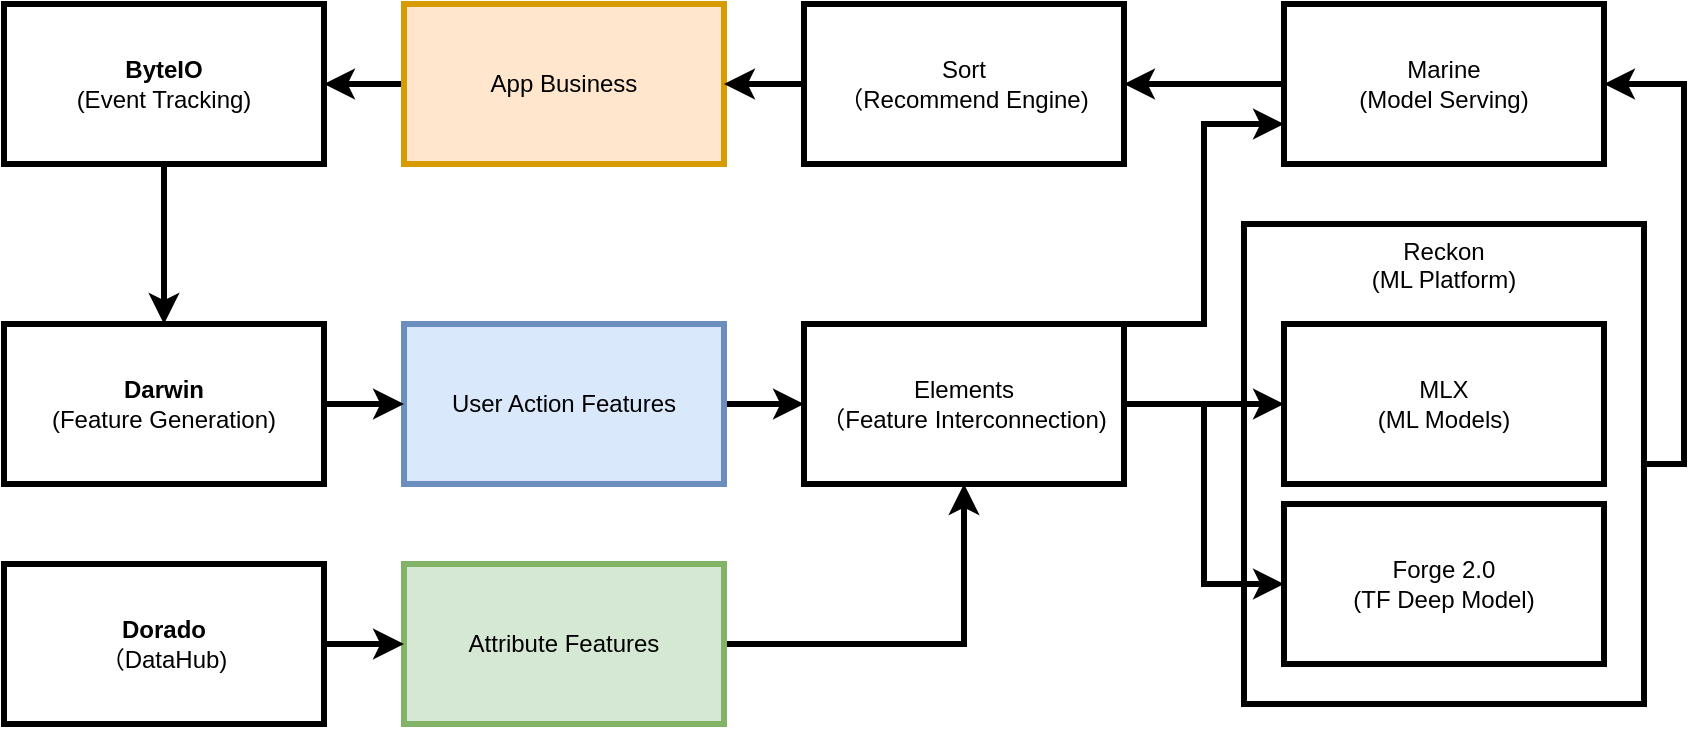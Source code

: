 <mxfile version="20.7.4" type="github">
  <diagram id="BtEQAv7aX4FZJnj8dR4N" name="Page-1">
    <mxGraphModel dx="2131" dy="1893" grid="1" gridSize="10" guides="1" tooltips="1" connect="1" arrows="1" fold="1" page="1" pageScale="1" pageWidth="827" pageHeight="1169" math="0" shadow="0">
      <root>
        <mxCell id="0" />
        <mxCell id="1" parent="0" />
        <mxCell id="Q7ln9e9xXu2RUql3f0e3-25" value="" style="group" vertex="1" connectable="0" parent="1">
          <mxGeometry x="420" y="30" width="200" height="240" as="geometry" />
        </mxCell>
        <mxCell id="Q7ln9e9xXu2RUql3f0e3-20" value="Reckon&lt;br&gt;(ML Platform)" style="rounded=0;whiteSpace=wrap;html=1;strokeWidth=3;verticalAlign=top;fontColor=default;fillColor=default;" vertex="1" parent="Q7ln9e9xXu2RUql3f0e3-25">
          <mxGeometry width="200" height="240" as="geometry" />
        </mxCell>
        <mxCell id="Q7ln9e9xXu2RUql3f0e3-22" value="MLX&lt;br&gt;(ML Models)" style="rounded=0;whiteSpace=wrap;html=1;strokeWidth=3;" vertex="1" parent="Q7ln9e9xXu2RUql3f0e3-25">
          <mxGeometry x="20" y="50" width="160" height="80" as="geometry" />
        </mxCell>
        <mxCell id="Q7ln9e9xXu2RUql3f0e3-23" value="Forge 2.0&lt;br&gt;(TF Deep Model)" style="rounded=0;whiteSpace=wrap;html=1;strokeWidth=3;" vertex="1" parent="Q7ln9e9xXu2RUql3f0e3-25">
          <mxGeometry x="20" y="140" width="160" height="80" as="geometry" />
        </mxCell>
        <mxCell id="Q7ln9e9xXu2RUql3f0e3-15" style="edgeStyle=orthogonalEdgeStyle;rounded=0;orthogonalLoop=1;jettySize=auto;html=1;exitX=1;exitY=0.5;exitDx=0;exitDy=0;entryX=0;entryY=0.5;entryDx=0;entryDy=0;strokeWidth=3;" edge="1" parent="1" source="Q7ln9e9xXu2RUql3f0e3-1" target="Q7ln9e9xXu2RUql3f0e3-9">
          <mxGeometry relative="1" as="geometry" />
        </mxCell>
        <mxCell id="Q7ln9e9xXu2RUql3f0e3-1" value="User Action Features" style="rounded=0;whiteSpace=wrap;html=1;strokeWidth=3;fillColor=#dae8fc;strokeColor=#6c8ebf;" vertex="1" parent="1">
          <mxGeometry y="80" width="160" height="80" as="geometry" />
        </mxCell>
        <mxCell id="Q7ln9e9xXu2RUql3f0e3-19" style="edgeStyle=orthogonalEdgeStyle;rounded=0;orthogonalLoop=1;jettySize=auto;html=1;exitX=1;exitY=0.5;exitDx=0;exitDy=0;strokeWidth=3;" edge="1" parent="1" source="Q7ln9e9xXu2RUql3f0e3-3" target="Q7ln9e9xXu2RUql3f0e3-9">
          <mxGeometry relative="1" as="geometry" />
        </mxCell>
        <mxCell id="Q7ln9e9xXu2RUql3f0e3-3" value="Attribute Features" style="rounded=0;whiteSpace=wrap;html=1;strokeWidth=3;fillColor=#d5e8d4;strokeColor=#82b366;" vertex="1" parent="1">
          <mxGeometry y="200" width="160" height="80" as="geometry" />
        </mxCell>
        <mxCell id="Q7ln9e9xXu2RUql3f0e3-14" style="edgeStyle=orthogonalEdgeStyle;rounded=0;orthogonalLoop=1;jettySize=auto;html=1;exitX=1;exitY=0.5;exitDx=0;exitDy=0;entryX=0;entryY=0.5;entryDx=0;entryDy=0;strokeWidth=3;" edge="1" parent="1" source="Q7ln9e9xXu2RUql3f0e3-5" target="Q7ln9e9xXu2RUql3f0e3-1">
          <mxGeometry relative="1" as="geometry" />
        </mxCell>
        <mxCell id="Q7ln9e9xXu2RUql3f0e3-5" value="&lt;b&gt;Darwin&lt;br&gt;&lt;/b&gt;(Feature Generation)" style="rounded=0;whiteSpace=wrap;html=1;strokeWidth=3;" vertex="1" parent="1">
          <mxGeometry x="-200" y="80" width="160" height="80" as="geometry" />
        </mxCell>
        <mxCell id="Q7ln9e9xXu2RUql3f0e3-8" style="edgeStyle=orthogonalEdgeStyle;rounded=0;orthogonalLoop=1;jettySize=auto;html=1;exitX=0.5;exitY=1;exitDx=0;exitDy=0;entryX=0.5;entryY=0;entryDx=0;entryDy=0;strokeWidth=3;" edge="1" parent="1" source="Q7ln9e9xXu2RUql3f0e3-7" target="Q7ln9e9xXu2RUql3f0e3-5">
          <mxGeometry relative="1" as="geometry" />
        </mxCell>
        <mxCell id="Q7ln9e9xXu2RUql3f0e3-7" value="&lt;b&gt;ByteIO&lt;/b&gt;&lt;br&gt;(Event Tracking)" style="rounded=0;whiteSpace=wrap;html=1;strokeWidth=3;" vertex="1" parent="1">
          <mxGeometry x="-200" y="-80" width="160" height="80" as="geometry" />
        </mxCell>
        <mxCell id="Q7ln9e9xXu2RUql3f0e3-26" style="edgeStyle=orthogonalEdgeStyle;rounded=0;orthogonalLoop=1;jettySize=auto;html=1;exitX=1;exitY=0.5;exitDx=0;exitDy=0;strokeWidth=3;fontColor=default;" edge="1" parent="1" source="Q7ln9e9xXu2RUql3f0e3-9" target="Q7ln9e9xXu2RUql3f0e3-22">
          <mxGeometry relative="1" as="geometry" />
        </mxCell>
        <mxCell id="Q7ln9e9xXu2RUql3f0e3-37" style="edgeStyle=orthogonalEdgeStyle;rounded=0;orthogonalLoop=1;jettySize=auto;html=1;exitX=0.5;exitY=0;exitDx=0;exitDy=0;entryX=0;entryY=0.75;entryDx=0;entryDy=0;strokeWidth=3;fontColor=default;" edge="1" parent="1" source="Q7ln9e9xXu2RUql3f0e3-9" target="Q7ln9e9xXu2RUql3f0e3-27">
          <mxGeometry relative="1" as="geometry">
            <Array as="points">
              <mxPoint x="400" y="80" />
              <mxPoint x="400" y="-20" />
            </Array>
          </mxGeometry>
        </mxCell>
        <mxCell id="Q7ln9e9xXu2RUql3f0e3-9" value="Elements&lt;br&gt;（Feature Interconnection)" style="rounded=0;whiteSpace=wrap;html=1;strokeWidth=3;" vertex="1" parent="1">
          <mxGeometry x="200" y="80" width="160" height="80" as="geometry" />
        </mxCell>
        <mxCell id="Q7ln9e9xXu2RUql3f0e3-16" style="edgeStyle=orthogonalEdgeStyle;rounded=0;orthogonalLoop=1;jettySize=auto;html=1;exitX=1;exitY=0.5;exitDx=0;exitDy=0;strokeWidth=3;" edge="1" parent="1" source="Q7ln9e9xXu2RUql3f0e3-12" target="Q7ln9e9xXu2RUql3f0e3-3">
          <mxGeometry relative="1" as="geometry" />
        </mxCell>
        <mxCell id="Q7ln9e9xXu2RUql3f0e3-12" value="&lt;b&gt;Dorado&lt;/b&gt;&lt;br&gt;（DataHub)" style="rounded=0;whiteSpace=wrap;html=1;strokeWidth=3;" vertex="1" parent="1">
          <mxGeometry x="-200" y="200" width="160" height="80" as="geometry" />
        </mxCell>
        <mxCell id="Q7ln9e9xXu2RUql3f0e3-24" style="edgeStyle=orthogonalEdgeStyle;rounded=0;orthogonalLoop=1;jettySize=auto;html=1;exitX=1;exitY=0.5;exitDx=0;exitDy=0;entryX=0;entryY=0.5;entryDx=0;entryDy=0;strokeWidth=3;" edge="1" parent="1" source="Q7ln9e9xXu2RUql3f0e3-9" target="Q7ln9e9xXu2RUql3f0e3-23">
          <mxGeometry relative="1" as="geometry" />
        </mxCell>
        <mxCell id="Q7ln9e9xXu2RUql3f0e3-35" style="edgeStyle=orthogonalEdgeStyle;rounded=0;orthogonalLoop=1;jettySize=auto;html=1;exitX=0;exitY=0.5;exitDx=0;exitDy=0;entryX=1;entryY=0.5;entryDx=0;entryDy=0;strokeWidth=3;fontColor=default;" edge="1" parent="1" source="Q7ln9e9xXu2RUql3f0e3-27" target="Q7ln9e9xXu2RUql3f0e3-34">
          <mxGeometry relative="1" as="geometry" />
        </mxCell>
        <mxCell id="Q7ln9e9xXu2RUql3f0e3-27" value="Marine&lt;br&gt;(Model Serving)" style="rounded=0;whiteSpace=wrap;html=1;strokeWidth=3;" vertex="1" parent="1">
          <mxGeometry x="440" y="-80" width="160" height="80" as="geometry" />
        </mxCell>
        <mxCell id="Q7ln9e9xXu2RUql3f0e3-32" style="edgeStyle=orthogonalEdgeStyle;rounded=0;orthogonalLoop=1;jettySize=auto;html=1;exitX=0;exitY=0.5;exitDx=0;exitDy=0;strokeWidth=3;fontColor=default;" edge="1" parent="1" source="Q7ln9e9xXu2RUql3f0e3-30" target="Q7ln9e9xXu2RUql3f0e3-7">
          <mxGeometry relative="1" as="geometry" />
        </mxCell>
        <mxCell id="Q7ln9e9xXu2RUql3f0e3-30" value="App Business" style="rounded=0;whiteSpace=wrap;html=1;strokeWidth=3;fillColor=#ffe6cc;strokeColor=#d79b00;" vertex="1" parent="1">
          <mxGeometry y="-80" width="160" height="80" as="geometry" />
        </mxCell>
        <mxCell id="Q7ln9e9xXu2RUql3f0e3-31" style="edgeStyle=orthogonalEdgeStyle;rounded=0;orthogonalLoop=1;jettySize=auto;html=1;exitX=1;exitY=0.5;exitDx=0;exitDy=0;entryX=1;entryY=0.5;entryDx=0;entryDy=0;strokeWidth=3;fontColor=default;" edge="1" parent="1" source="Q7ln9e9xXu2RUql3f0e3-20" target="Q7ln9e9xXu2RUql3f0e3-27">
          <mxGeometry relative="1" as="geometry" />
        </mxCell>
        <mxCell id="Q7ln9e9xXu2RUql3f0e3-36" style="edgeStyle=orthogonalEdgeStyle;rounded=0;orthogonalLoop=1;jettySize=auto;html=1;exitX=0;exitY=0.5;exitDx=0;exitDy=0;strokeWidth=3;fontColor=default;" edge="1" parent="1" source="Q7ln9e9xXu2RUql3f0e3-34" target="Q7ln9e9xXu2RUql3f0e3-30">
          <mxGeometry relative="1" as="geometry" />
        </mxCell>
        <mxCell id="Q7ln9e9xXu2RUql3f0e3-34" value="Sort&lt;br&gt;（Recommend Engine)" style="rounded=0;whiteSpace=wrap;html=1;strokeWidth=3;" vertex="1" parent="1">
          <mxGeometry x="200" y="-80" width="160" height="80" as="geometry" />
        </mxCell>
      </root>
    </mxGraphModel>
  </diagram>
</mxfile>
